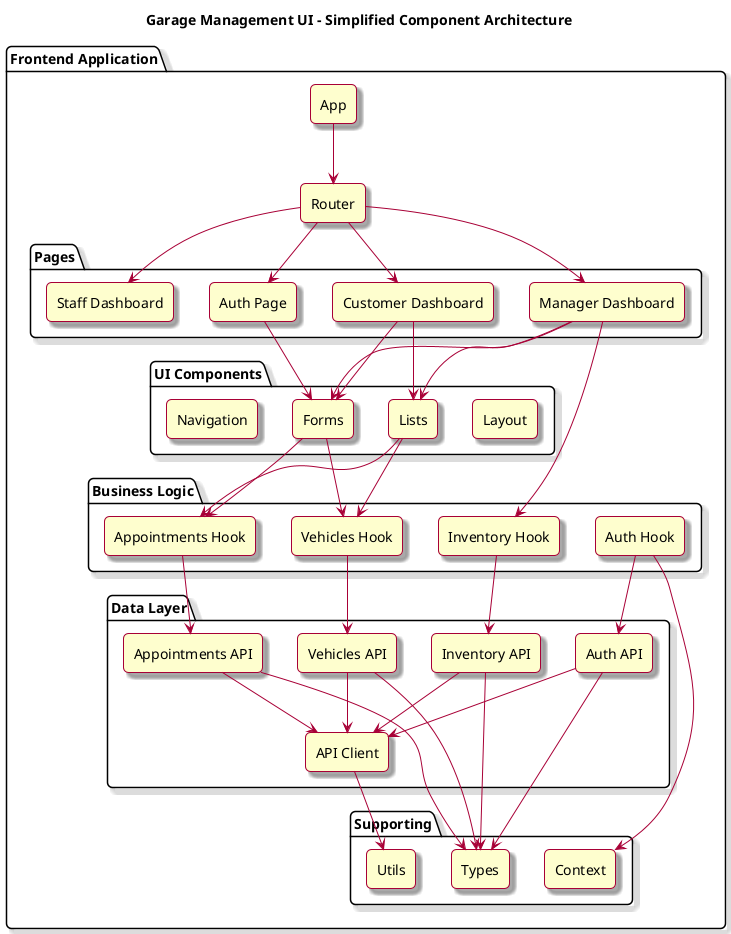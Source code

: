 @startuml Garage Management UI Component Diagram

skin rose
skinparam componentStyle rectangle
skinparam roundcorner 10


title Garage Management UI - Simplified Component Architecture

package "Frontend Application" {
    
    component "App" as App
    component "Router" as Router
    
    package "Pages" {
        component "Auth Page" as AuthPage
        component "Customer Dashboard" as CustomerDashboard
        component "Manager Dashboard" as ManagerDashboard
        component "Staff Dashboard" as StaffDashboard
    }
    
    package "UI Components" {
        component "Layout" as Layout
        component "Forms" as Forms
        component "Lists" as Lists
        component "Navigation" as Navigation
    }
    
    package "Business Logic" {
        component "Auth Hook" as useAuth
        component "Appointments Hook" as useAppointments
        component "Vehicles Hook" as useVehicles
        component "Inventory Hook" as useInventory
    }
    
    package "Data Layer" {
        component "API Client" as apiClient
        component "Auth API" as authAPI
        component "Appointments API" as appointmentsAPI
        component "Vehicles API" as vehiclesAPI
        component "Inventory API" as inventoryAPI
    }
    
    package "Supporting" {
        component "Types" as types
        component "Utils" as utils
        component "Context" as context
    }
}

' Core application flow
App --> Router
Router --> AuthPage
Router --> CustomerDashboard
Router --> ManagerDashboard
Router --> StaffDashboard

' Page to component relationships
CustomerDashboard --> Forms
CustomerDashboard --> Lists
ManagerDashboard --> Forms
ManagerDashboard --> Lists
AuthPage --> Forms

' Component to business logic
Forms --> useAppointments
Forms --> useVehicles
Lists --> useAppointments
Lists --> useVehicles
ManagerDashboard --> useInventory

' Business logic to data layer
useAuth --> authAPI
useAppointments --> appointmentsAPI
useVehicles --> vehiclesAPI
useInventory --> inventoryAPI

' Data layer relationships
authAPI --> apiClient
appointmentsAPI --> apiClient
vehiclesAPI --> apiClient
inventoryAPI --> apiClient

' Supporting relationships
apiClient --> utils
authAPI --> types
appointmentsAPI --> types
vehiclesAPI --> types
inventoryAPI --> types
useAuth --> context

@enduml 